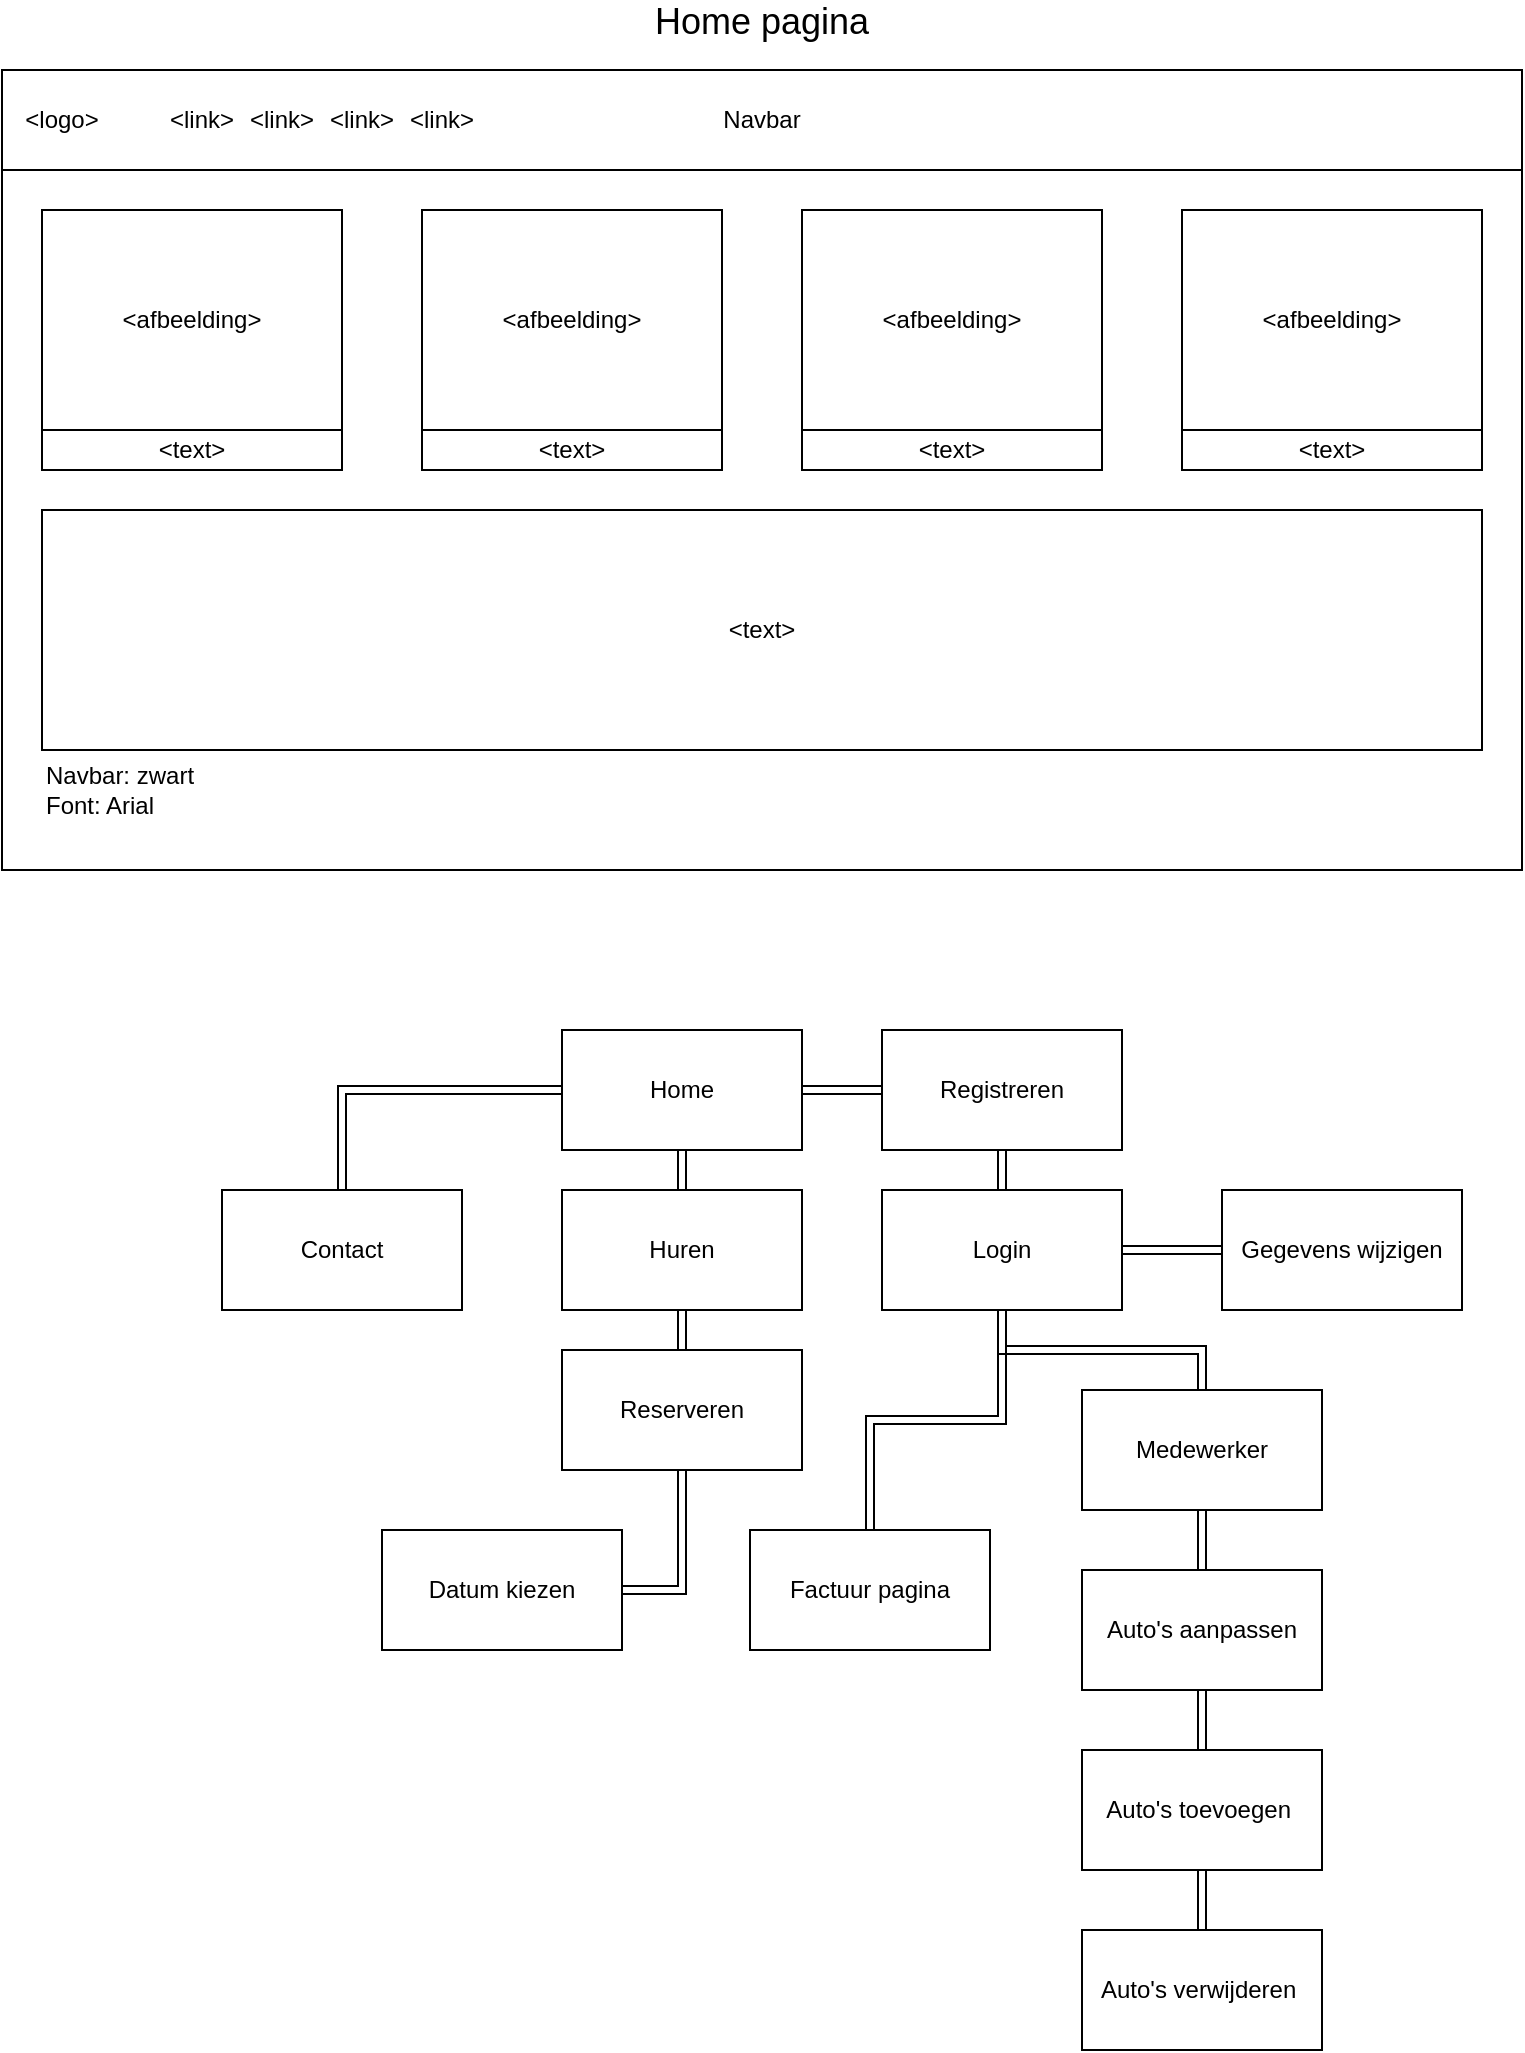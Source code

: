 <mxfile version="14.2.7" type="github">
  <diagram id="ICP7XfCdU4k0QFbaAApS" name="Page-1">
    <mxGraphModel dx="998" dy="559" grid="1" gridSize="10" guides="1" tooltips="1" connect="1" arrows="1" fold="1" page="1" pageScale="1" pageWidth="827" pageHeight="1169" background="#FFFFFF" math="0" shadow="0">
      <root>
        <mxCell id="0" />
        <mxCell id="1" parent="0" />
        <mxCell id="QSonKLjE5DIXxnVEfX5k-2" value="" style="rounded=0;whiteSpace=wrap;html=1;" parent="1" vertex="1">
          <mxGeometry x="40" y="40" width="760" height="400" as="geometry" />
        </mxCell>
        <mxCell id="QSonKLjE5DIXxnVEfX5k-4" value="Navbar" style="rounded=0;whiteSpace=wrap;html=1;" parent="1" vertex="1">
          <mxGeometry x="40" y="40" width="760" height="50" as="geometry" />
        </mxCell>
        <mxCell id="QSonKLjE5DIXxnVEfX5k-6" value="&amp;lt;afbeelding&amp;gt;" style="rounded=0;whiteSpace=wrap;html=1;" parent="1" vertex="1">
          <mxGeometry x="250" y="110" width="150" height="110" as="geometry" />
        </mxCell>
        <mxCell id="QSonKLjE5DIXxnVEfX5k-7" value="&amp;lt;afbeelding&amp;gt;" style="rounded=0;whiteSpace=wrap;html=1;" parent="1" vertex="1">
          <mxGeometry x="440" y="110" width="150" height="110" as="geometry" />
        </mxCell>
        <mxCell id="QSonKLjE5DIXxnVEfX5k-8" value="&amp;lt;afbeelding&amp;gt;" style="rounded=0;whiteSpace=wrap;html=1;" parent="1" vertex="1">
          <mxGeometry x="630" y="110" width="150" height="110" as="geometry" />
        </mxCell>
        <mxCell id="QSonKLjE5DIXxnVEfX5k-9" value="&amp;lt;text&amp;gt;" style="rounded=0;whiteSpace=wrap;html=1;" parent="1" vertex="1">
          <mxGeometry x="60" y="220" width="150" height="20" as="geometry" />
        </mxCell>
        <mxCell id="QSonKLjE5DIXxnVEfX5k-10" value="&amp;lt;text&amp;gt;" style="rounded=0;whiteSpace=wrap;html=1;" parent="1" vertex="1">
          <mxGeometry x="250" y="220" width="150" height="20" as="geometry" />
        </mxCell>
        <mxCell id="QSonKLjE5DIXxnVEfX5k-11" value="&amp;lt;text&amp;gt;" style="rounded=0;whiteSpace=wrap;html=1;" parent="1" vertex="1">
          <mxGeometry x="440" y="220" width="150" height="20" as="geometry" />
        </mxCell>
        <mxCell id="QSonKLjE5DIXxnVEfX5k-12" value="&amp;lt;text&amp;gt;" style="rounded=0;whiteSpace=wrap;html=1;" parent="1" vertex="1">
          <mxGeometry x="630" y="220" width="150" height="20" as="geometry" />
        </mxCell>
        <mxCell id="QSonKLjE5DIXxnVEfX5k-13" value="&amp;lt;text&amp;gt;" style="rounded=0;whiteSpace=wrap;html=1;" parent="1" vertex="1">
          <mxGeometry x="60" y="260" width="720" height="120" as="geometry" />
        </mxCell>
        <mxCell id="cJjZH-XKdifrrdwPbRbD-1" value="&amp;lt;afbeelding&amp;gt;" style="rounded=0;whiteSpace=wrap;html=1;" parent="1" vertex="1">
          <mxGeometry x="60" y="110" width="150" height="110" as="geometry" />
        </mxCell>
        <mxCell id="f4QJuCPTMVfqGpAJvOSt-1" value="&amp;lt;logo&amp;gt;" style="text;html=1;strokeColor=none;fillColor=none;align=center;verticalAlign=middle;whiteSpace=wrap;rounded=0;" parent="1" vertex="1">
          <mxGeometry x="50" y="55" width="40" height="20" as="geometry" />
        </mxCell>
        <mxCell id="f4QJuCPTMVfqGpAJvOSt-2" value="&amp;lt;link&amp;gt;" style="text;html=1;strokeColor=none;fillColor=none;align=center;verticalAlign=middle;whiteSpace=wrap;rounded=0;" parent="1" vertex="1">
          <mxGeometry x="120" y="55" width="40" height="20" as="geometry" />
        </mxCell>
        <mxCell id="f4QJuCPTMVfqGpAJvOSt-6" value="" style="edgeStyle=orthogonalEdgeStyle;rounded=0;orthogonalLoop=1;jettySize=auto;html=1;shape=link;" parent="1" source="f4QJuCPTMVfqGpAJvOSt-3" target="f4QJuCPTMVfqGpAJvOSt-4" edge="1">
          <mxGeometry relative="1" as="geometry" />
        </mxCell>
        <mxCell id="f4QJuCPTMVfqGpAJvOSt-8" value="" style="edgeStyle=orthogonalEdgeStyle;shape=link;rounded=0;orthogonalLoop=1;jettySize=auto;html=1;" parent="1" source="f4QJuCPTMVfqGpAJvOSt-3" target="f4QJuCPTMVfqGpAJvOSt-7" edge="1">
          <mxGeometry relative="1" as="geometry" />
        </mxCell>
        <mxCell id="f4QJuCPTMVfqGpAJvOSt-12" style="edgeStyle=orthogonalEdgeStyle;shape=link;rounded=0;orthogonalLoop=1;jettySize=auto;html=1;exitX=1;exitY=0.5;exitDx=0;exitDy=0;" parent="1" source="f4QJuCPTMVfqGpAJvOSt-3" target="f4QJuCPTMVfqGpAJvOSt-10" edge="1">
          <mxGeometry relative="1" as="geometry" />
        </mxCell>
        <mxCell id="IaX_yvu7LaWwqj8WJBtz-12" style="edgeStyle=orthogonalEdgeStyle;shape=link;rounded=0;orthogonalLoop=1;jettySize=auto;html=1;entryX=0.5;entryY=0;entryDx=0;entryDy=0;" edge="1" parent="1" source="f4QJuCPTMVfqGpAJvOSt-10" target="f4QJuCPTMVfqGpAJvOSt-9">
          <mxGeometry relative="1" as="geometry" />
        </mxCell>
        <mxCell id="f4QJuCPTMVfqGpAJvOSt-3" value="Home" style="rounded=0;whiteSpace=wrap;html=1;" parent="1" vertex="1">
          <mxGeometry x="320" y="520" width="120" height="60" as="geometry" />
        </mxCell>
        <mxCell id="f4QJuCPTMVfqGpAJvOSt-4" value="Contact" style="rounded=0;whiteSpace=wrap;html=1;" parent="1" vertex="1">
          <mxGeometry x="150" y="600" width="120" height="60" as="geometry" />
        </mxCell>
        <mxCell id="IaX_yvu7LaWwqj8WJBtz-5" style="edgeStyle=orthogonalEdgeStyle;rounded=0;orthogonalLoop=1;jettySize=auto;html=1;entryX=0.5;entryY=0;entryDx=0;entryDy=0;shape=link;" edge="1" parent="1" source="f4QJuCPTMVfqGpAJvOSt-7" target="IaX_yvu7LaWwqj8WJBtz-4">
          <mxGeometry relative="1" as="geometry" />
        </mxCell>
        <mxCell id="IaX_yvu7LaWwqj8WJBtz-16" value="" style="edgeStyle=orthogonalEdgeStyle;shape=link;rounded=0;orthogonalLoop=1;jettySize=auto;html=1;" edge="1" parent="1" source="f4QJuCPTMVfqGpAJvOSt-9" target="IaX_yvu7LaWwqj8WJBtz-15">
          <mxGeometry relative="1" as="geometry" />
        </mxCell>
        <mxCell id="f4QJuCPTMVfqGpAJvOSt-9" value="Login" style="rounded=0;whiteSpace=wrap;html=1;" parent="1" vertex="1">
          <mxGeometry x="480" y="600" width="120" height="60" as="geometry" />
        </mxCell>
        <mxCell id="f4QJuCPTMVfqGpAJvOSt-14" value="" style="edgeStyle=orthogonalEdgeStyle;shape=link;rounded=0;orthogonalLoop=1;jettySize=auto;html=1;" parent="1" source="f4QJuCPTMVfqGpAJvOSt-13" target="f4QJuCPTMVfqGpAJvOSt-9" edge="1">
          <mxGeometry relative="1" as="geometry" />
        </mxCell>
        <mxCell id="f4QJuCPTMVfqGpAJvOSt-13" value="Factuur pagina" style="rounded=0;whiteSpace=wrap;html=1;" parent="1" vertex="1">
          <mxGeometry x="414" y="770" width="120" height="60" as="geometry" />
        </mxCell>
        <mxCell id="f4QJuCPTMVfqGpAJvOSt-16" style="edgeStyle=orthogonalEdgeStyle;shape=link;rounded=0;orthogonalLoop=1;jettySize=auto;html=1;" parent="1" source="f4QJuCPTMVfqGpAJvOSt-15" target="f4QJuCPTMVfqGpAJvOSt-9" edge="1">
          <mxGeometry relative="1" as="geometry" />
        </mxCell>
        <mxCell id="f4QJuCPTMVfqGpAJvOSt-15" value="Medewerker" style="rounded=0;whiteSpace=wrap;html=1;" parent="1" vertex="1">
          <mxGeometry x="580" y="700" width="120" height="60" as="geometry" />
        </mxCell>
        <mxCell id="f4QJuCPTMVfqGpAJvOSt-18" value="" style="edgeStyle=orthogonalEdgeStyle;shape=link;rounded=0;orthogonalLoop=1;jettySize=auto;html=1;" parent="1" source="f4QJuCPTMVfqGpAJvOSt-17" target="f4QJuCPTMVfqGpAJvOSt-15" edge="1">
          <mxGeometry relative="1" as="geometry" />
        </mxCell>
        <mxCell id="f4QJuCPTMVfqGpAJvOSt-17" value="Auto&#39;s aanpassen" style="rounded=0;whiteSpace=wrap;html=1;" parent="1" vertex="1">
          <mxGeometry x="580" y="790" width="120" height="60" as="geometry" />
        </mxCell>
        <mxCell id="IaX_yvu7LaWwqj8WJBtz-8" style="edgeStyle=orthogonalEdgeStyle;shape=link;rounded=0;orthogonalLoop=1;jettySize=auto;html=1;" edge="1" parent="1" source="f4QJuCPTMVfqGpAJvOSt-19" target="IaX_yvu7LaWwqj8WJBtz-7">
          <mxGeometry relative="1" as="geometry" />
        </mxCell>
        <mxCell id="IaX_yvu7LaWwqj8WJBtz-11" value="" style="edgeStyle=orthogonalEdgeStyle;shape=link;rounded=0;orthogonalLoop=1;jettySize=auto;html=1;" edge="1" parent="1" source="f4QJuCPTMVfqGpAJvOSt-19" target="f4QJuCPTMVfqGpAJvOSt-17">
          <mxGeometry relative="1" as="geometry" />
        </mxCell>
        <mxCell id="f4QJuCPTMVfqGpAJvOSt-19" value="Auto&#39;s toevoegen&amp;nbsp;" style="rounded=0;whiteSpace=wrap;html=1;" parent="1" vertex="1">
          <mxGeometry x="580" y="880" width="120" height="60" as="geometry" />
        </mxCell>
        <mxCell id="f4QJuCPTMVfqGpAJvOSt-21" value="&lt;font style=&quot;font-size: 18px&quot;&gt;Home pagina&lt;/font&gt;" style="text;html=1;strokeColor=none;fillColor=none;align=center;verticalAlign=middle;whiteSpace=wrap;rounded=0;" parent="1" vertex="1">
          <mxGeometry x="315" y="6" width="210" height="20" as="geometry" />
        </mxCell>
        <mxCell id="f4QJuCPTMVfqGpAJvOSt-22" value="&lt;div&gt;&lt;span&gt;Navbar: zwart&lt;/span&gt;&lt;/div&gt;Font: Arial" style="text;html=1;strokeColor=none;fillColor=none;align=left;verticalAlign=middle;whiteSpace=wrap;rounded=0;" parent="1" vertex="1">
          <mxGeometry x="60" y="390" width="110" height="20" as="geometry" />
        </mxCell>
        <mxCell id="IaX_yvu7LaWwqj8WJBtz-1" value="&amp;lt;link&amp;gt;" style="text;html=1;strokeColor=none;fillColor=none;align=center;verticalAlign=middle;whiteSpace=wrap;rounded=0;" vertex="1" parent="1">
          <mxGeometry x="160" y="55" width="40" height="20" as="geometry" />
        </mxCell>
        <mxCell id="IaX_yvu7LaWwqj8WJBtz-2" value="&amp;lt;link&amp;gt;" style="text;html=1;strokeColor=none;fillColor=none;align=center;verticalAlign=middle;whiteSpace=wrap;rounded=0;" vertex="1" parent="1">
          <mxGeometry x="200" y="55" width="40" height="20" as="geometry" />
        </mxCell>
        <mxCell id="IaX_yvu7LaWwqj8WJBtz-3" value="&amp;lt;link&amp;gt;" style="text;html=1;strokeColor=none;fillColor=none;align=center;verticalAlign=middle;whiteSpace=wrap;rounded=0;" vertex="1" parent="1">
          <mxGeometry x="240" y="55" width="40" height="20" as="geometry" />
        </mxCell>
        <mxCell id="IaX_yvu7LaWwqj8WJBtz-18" style="edgeStyle=orthogonalEdgeStyle;shape=link;rounded=0;orthogonalLoop=1;jettySize=auto;html=1;entryX=1;entryY=0.5;entryDx=0;entryDy=0;" edge="1" parent="1" source="IaX_yvu7LaWwqj8WJBtz-4" target="IaX_yvu7LaWwqj8WJBtz-17">
          <mxGeometry relative="1" as="geometry" />
        </mxCell>
        <mxCell id="IaX_yvu7LaWwqj8WJBtz-4" value="Reserveren" style="rounded=0;whiteSpace=wrap;html=1;" vertex="1" parent="1">
          <mxGeometry x="320" y="680" width="120" height="60" as="geometry" />
        </mxCell>
        <mxCell id="IaX_yvu7LaWwqj8WJBtz-7" value="Auto&#39;s verwijderen&amp;nbsp;" style="rounded=0;whiteSpace=wrap;html=1;" vertex="1" parent="1">
          <mxGeometry x="580" y="970" width="120" height="60" as="geometry" />
        </mxCell>
        <mxCell id="f4QJuCPTMVfqGpAJvOSt-7" value="Huren" style="rounded=0;whiteSpace=wrap;html=1;" parent="1" vertex="1">
          <mxGeometry x="320" y="600" width="120" height="60" as="geometry" />
        </mxCell>
        <mxCell id="f4QJuCPTMVfqGpAJvOSt-10" value="Registreren" style="rounded=0;whiteSpace=wrap;html=1;" parent="1" vertex="1">
          <mxGeometry x="480" y="520" width="120" height="60" as="geometry" />
        </mxCell>
        <mxCell id="IaX_yvu7LaWwqj8WJBtz-15" value="Gegevens wijzigen" style="rounded=0;whiteSpace=wrap;html=1;" vertex="1" parent="1">
          <mxGeometry x="650" y="600" width="120" height="60" as="geometry" />
        </mxCell>
        <mxCell id="IaX_yvu7LaWwqj8WJBtz-17" value="Datum kiezen" style="rounded=0;whiteSpace=wrap;html=1;" vertex="1" parent="1">
          <mxGeometry x="230" y="770" width="120" height="60" as="geometry" />
        </mxCell>
      </root>
    </mxGraphModel>
  </diagram>
</mxfile>
